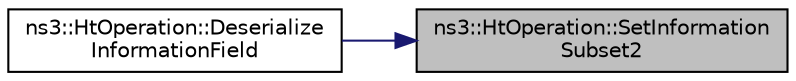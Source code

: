 digraph "ns3::HtOperation::SetInformationSubset2"
{
 // LATEX_PDF_SIZE
  edge [fontname="Helvetica",fontsize="10",labelfontname="Helvetica",labelfontsize="10"];
  node [fontname="Helvetica",fontsize="10",shape=record];
  rankdir="RL";
  Node1 [label="ns3::HtOperation::SetInformation\lSubset2",height=0.2,width=0.4,color="black", fillcolor="grey75", style="filled", fontcolor="black",tooltip="Set the Information Subset 2 field in the HT Operation information element."];
  Node1 -> Node2 [dir="back",color="midnightblue",fontsize="10",style="solid",fontname="Helvetica"];
  Node2 [label="ns3::HtOperation::Deserialize\lInformationField",height=0.2,width=0.4,color="black", fillcolor="white", style="filled",URL="$classns3_1_1_ht_operation.html#a47d788083e3938358995e474d4d5d9ab",tooltip="Deserialize information (i.e., the body of the IE, not including the Element ID and length octets)"];
}
